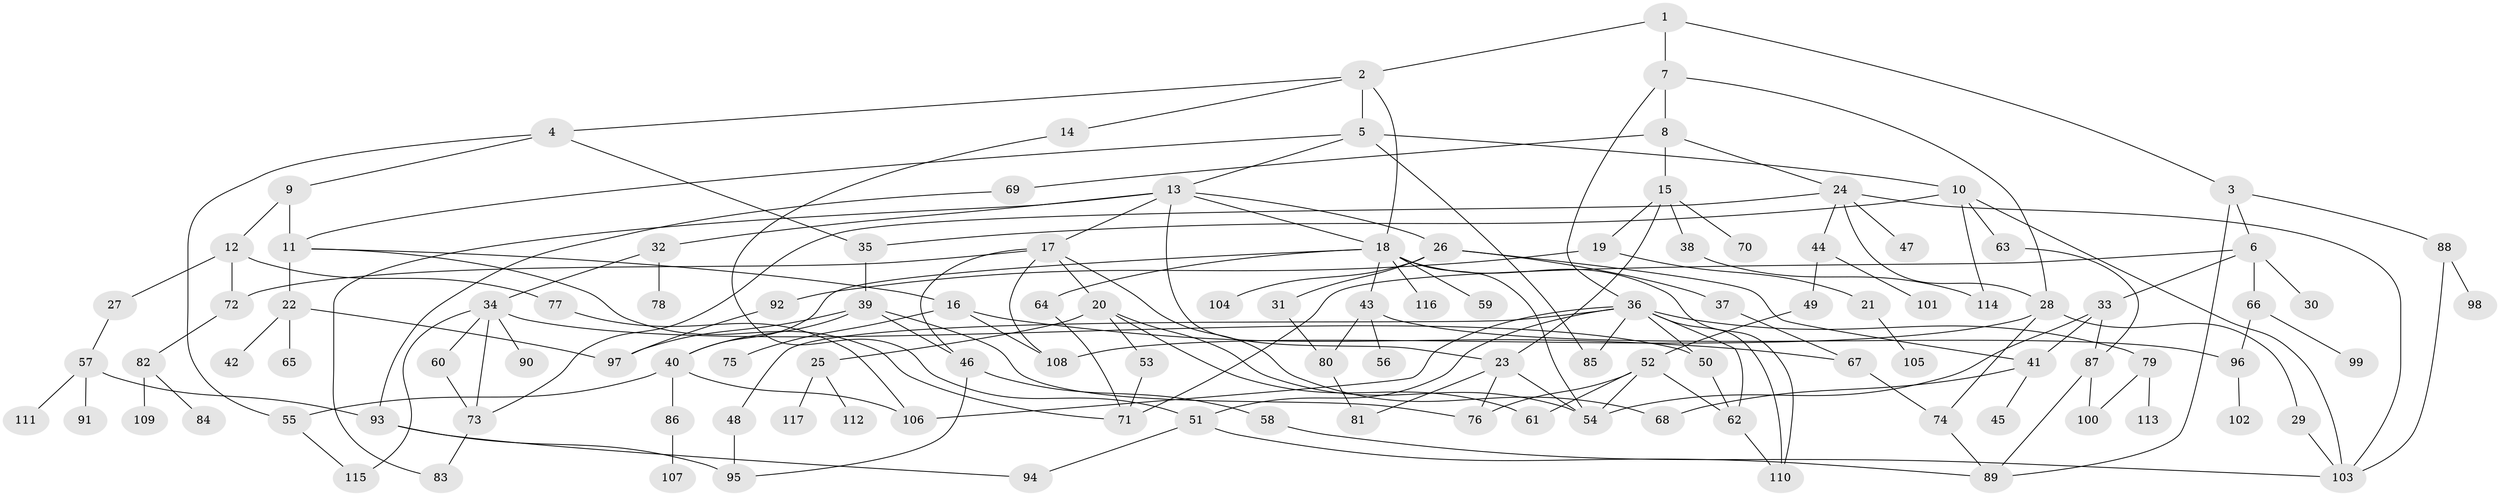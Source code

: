 // coarse degree distribution, {11: 0.027777777777777776, 9: 0.08333333333333333, 6: 0.08333333333333333, 4: 0.1111111111111111, 5: 0.16666666666666666, 1: 0.1111111111111111, 2: 0.25, 3: 0.16666666666666666}
// Generated by graph-tools (version 1.1) at 2025/48/03/04/25 22:48:45]
// undirected, 117 vertices, 173 edges
graph export_dot {
  node [color=gray90,style=filled];
  1;
  2;
  3;
  4;
  5;
  6;
  7;
  8;
  9;
  10;
  11;
  12;
  13;
  14;
  15;
  16;
  17;
  18;
  19;
  20;
  21;
  22;
  23;
  24;
  25;
  26;
  27;
  28;
  29;
  30;
  31;
  32;
  33;
  34;
  35;
  36;
  37;
  38;
  39;
  40;
  41;
  42;
  43;
  44;
  45;
  46;
  47;
  48;
  49;
  50;
  51;
  52;
  53;
  54;
  55;
  56;
  57;
  58;
  59;
  60;
  61;
  62;
  63;
  64;
  65;
  66;
  67;
  68;
  69;
  70;
  71;
  72;
  73;
  74;
  75;
  76;
  77;
  78;
  79;
  80;
  81;
  82;
  83;
  84;
  85;
  86;
  87;
  88;
  89;
  90;
  91;
  92;
  93;
  94;
  95;
  96;
  97;
  98;
  99;
  100;
  101;
  102;
  103;
  104;
  105;
  106;
  107;
  108;
  109;
  110;
  111;
  112;
  113;
  114;
  115;
  116;
  117;
  1 -- 2;
  1 -- 3;
  1 -- 7;
  2 -- 4;
  2 -- 5;
  2 -- 14;
  2 -- 18;
  3 -- 6;
  3 -- 88;
  3 -- 89;
  4 -- 9;
  4 -- 35;
  4 -- 55;
  5 -- 10;
  5 -- 11;
  5 -- 13;
  5 -- 85;
  6 -- 30;
  6 -- 33;
  6 -- 66;
  6 -- 71;
  7 -- 8;
  7 -- 28;
  7 -- 36;
  8 -- 15;
  8 -- 24;
  8 -- 69;
  9 -- 12;
  9 -- 11;
  10 -- 63;
  10 -- 35;
  10 -- 114;
  10 -- 103;
  11 -- 16;
  11 -- 22;
  11 -- 71;
  12 -- 27;
  12 -- 72;
  12 -- 77;
  13 -- 17;
  13 -- 18;
  13 -- 23;
  13 -- 26;
  13 -- 32;
  13 -- 83;
  14 -- 51;
  15 -- 19;
  15 -- 38;
  15 -- 70;
  15 -- 23;
  16 -- 75;
  16 -- 108;
  16 -- 67;
  17 -- 20;
  17 -- 68;
  17 -- 108;
  17 -- 72;
  17 -- 46;
  18 -- 40;
  18 -- 43;
  18 -- 59;
  18 -- 64;
  18 -- 110;
  18 -- 116;
  18 -- 54;
  19 -- 21;
  19 -- 92;
  20 -- 25;
  20 -- 53;
  20 -- 61;
  20 -- 54;
  21 -- 105;
  22 -- 42;
  22 -- 65;
  22 -- 97;
  23 -- 54;
  23 -- 76;
  23 -- 81;
  24 -- 44;
  24 -- 47;
  24 -- 73;
  24 -- 28;
  24 -- 103;
  25 -- 112;
  25 -- 117;
  26 -- 31;
  26 -- 37;
  26 -- 41;
  26 -- 104;
  27 -- 57;
  28 -- 29;
  28 -- 74;
  28 -- 108;
  29 -- 103;
  31 -- 80;
  32 -- 34;
  32 -- 78;
  33 -- 41;
  33 -- 87;
  33 -- 54;
  34 -- 60;
  34 -- 90;
  34 -- 115;
  34 -- 73;
  34 -- 50;
  35 -- 39;
  36 -- 48;
  36 -- 50;
  36 -- 51;
  36 -- 79;
  36 -- 106;
  36 -- 62;
  36 -- 110;
  36 -- 85;
  37 -- 67;
  38 -- 114;
  39 -- 46;
  39 -- 97;
  39 -- 76;
  39 -- 40;
  40 -- 86;
  40 -- 106;
  40 -- 55;
  41 -- 45;
  41 -- 68;
  43 -- 56;
  43 -- 80;
  43 -- 96;
  44 -- 49;
  44 -- 101;
  46 -- 58;
  46 -- 95;
  48 -- 95;
  49 -- 52;
  50 -- 62;
  51 -- 89;
  51 -- 94;
  52 -- 76;
  52 -- 62;
  52 -- 54;
  52 -- 61;
  53 -- 71;
  55 -- 115;
  57 -- 91;
  57 -- 93;
  57 -- 111;
  58 -- 103;
  60 -- 73;
  62 -- 110;
  63 -- 87;
  64 -- 71;
  66 -- 99;
  66 -- 96;
  67 -- 74;
  69 -- 93;
  72 -- 82;
  73 -- 83;
  74 -- 89;
  77 -- 106;
  79 -- 113;
  79 -- 100;
  80 -- 81;
  82 -- 84;
  82 -- 109;
  86 -- 107;
  87 -- 100;
  87 -- 89;
  88 -- 98;
  88 -- 103;
  92 -- 97;
  93 -- 94;
  93 -- 95;
  96 -- 102;
}
